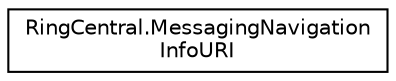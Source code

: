 digraph "Graphical Class Hierarchy"
{
 // LATEX_PDF_SIZE
  edge [fontname="Helvetica",fontsize="10",labelfontname="Helvetica",labelfontsize="10"];
  node [fontname="Helvetica",fontsize="10",shape=record];
  rankdir="LR";
  Node0 [label="RingCentral.MessagingNavigation\lInfoURI",height=0.2,width=0.4,color="black", fillcolor="white", style="filled",URL="$classRingCentral_1_1MessagingNavigationInfoURI.html",tooltip="Canonical URI for the corresponding page of the list"];
}
